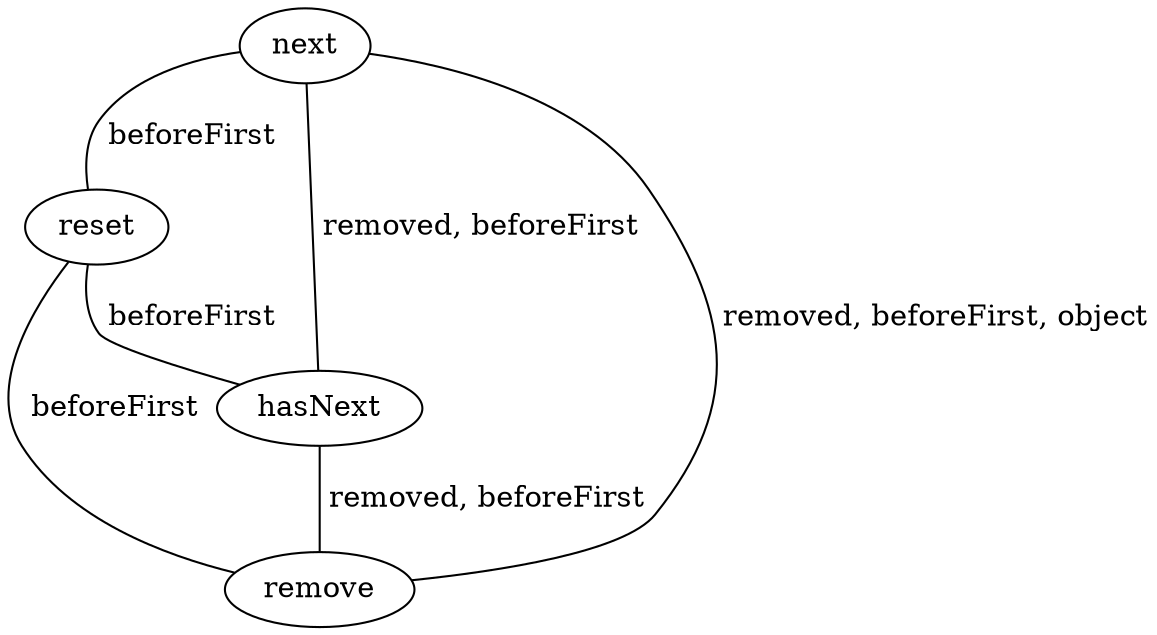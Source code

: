 digraph G {
next;
reset;
hasNext;
remove;
next -> reset [label=" beforeFirst", dir=none];
next -> hasNext [label=" removed, beforeFirst", dir=none];
next -> remove [label=" removed, beforeFirst, object", dir=none];
reset -> hasNext [label=" beforeFirst", dir=none];
reset -> remove [label=" beforeFirst", dir=none];
hasNext -> remove [label=" removed, beforeFirst", dir=none];
}